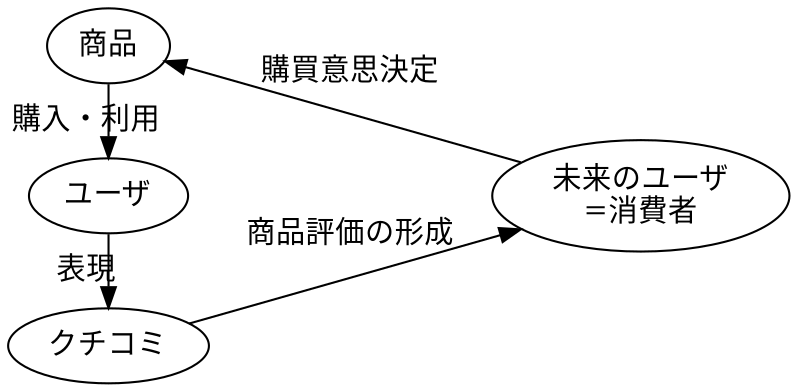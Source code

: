 digraph user_review_flow {
  rankdir = LR;
  newrank = true;
  "商品" -> ユーザ [label = 購入・利用];
  ユーザ -> クチコミ [label = 表現];
  クチコミ -> "未来のユーザ\n=消費者" [label = 商品評価の形成];
  "未来のユーザ\n=消費者" -> "商品" [label = 購買意思決定];
  { rank=same; ユーザ クチコミ "商品" };
}
